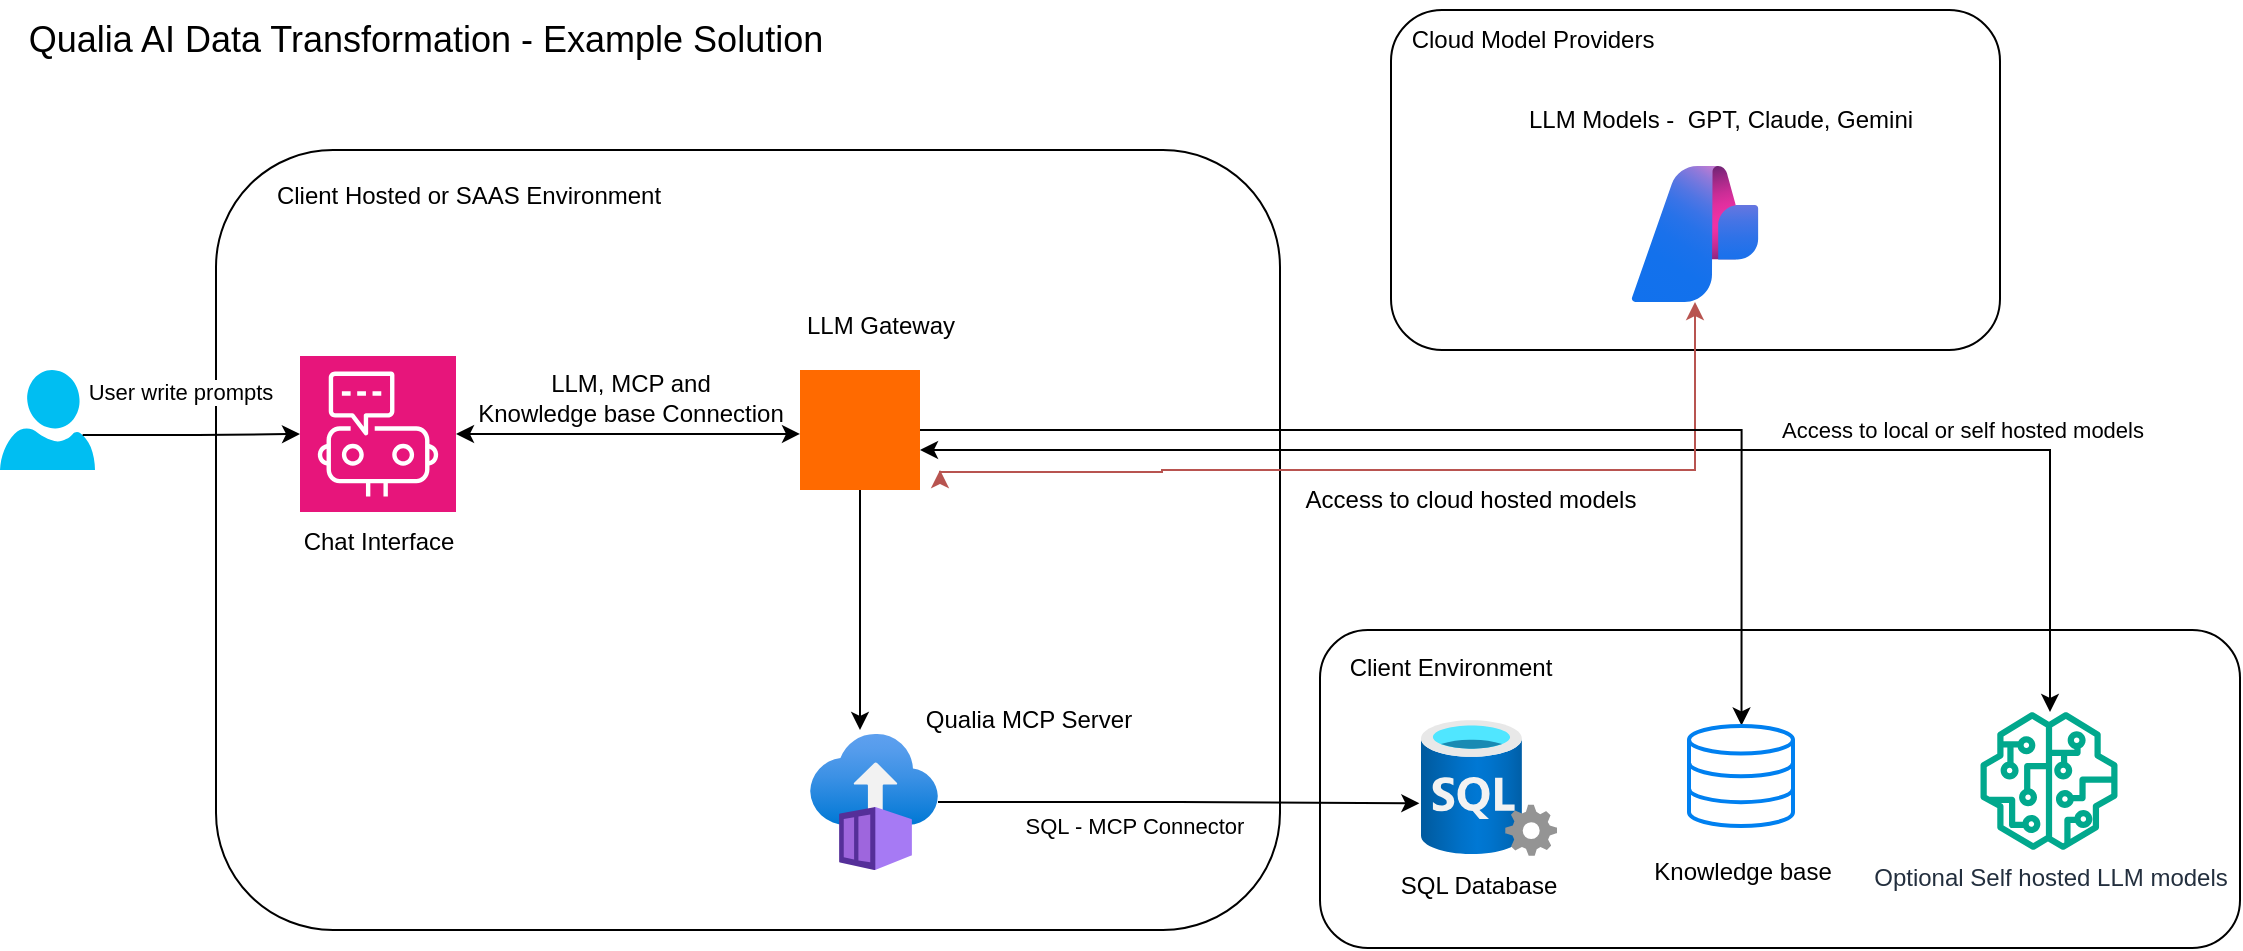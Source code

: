 <mxfile version="28.1.2">
  <diagram name="Page-1" id="joAhnmZB9FQfuVbwyIFh">
    <mxGraphModel dx="1558" dy="1247" grid="1" gridSize="10" guides="1" tooltips="1" connect="1" arrows="1" fold="1" page="1" pageScale="1" pageWidth="827" pageHeight="1169" math="0" shadow="0">
      <root>
        <mxCell id="0" />
        <mxCell id="1" parent="0" />
        <mxCell id="72epLjfGmpezKTDvvbOs-48" value="" style="rounded=1;whiteSpace=wrap;html=1;" vertex="1" parent="1">
          <mxGeometry x="955.5" y="353" width="304.5" height="170" as="geometry" />
        </mxCell>
        <mxCell id="72epLjfGmpezKTDvvbOs-33" value="" style="rounded=1;whiteSpace=wrap;html=1;" vertex="1" parent="1">
          <mxGeometry x="920" y="663" width="460" height="159" as="geometry" />
        </mxCell>
        <mxCell id="72epLjfGmpezKTDvvbOs-45" value="" style="rounded=1;whiteSpace=wrap;html=1;" vertex="1" parent="1">
          <mxGeometry x="368" y="423" width="532" height="390" as="geometry" />
        </mxCell>
        <mxCell id="72epLjfGmpezKTDvvbOs-1" value="" style="verticalLabelPosition=bottom;html=1;verticalAlign=top;align=center;strokeColor=none;fillColor=#00BEF2;shape=mxgraph.azure.user;" vertex="1" parent="1">
          <mxGeometry x="260" y="533" width="47.5" height="50" as="geometry" />
        </mxCell>
        <mxCell id="72epLjfGmpezKTDvvbOs-2" value="" style="sketch=0;points=[[0,0,0],[0.25,0,0],[0.5,0,0],[0.75,0,0],[1,0,0],[0,1,0],[0.25,1,0],[0.5,1,0],[0.75,1,0],[1,1,0],[0,0.25,0],[0,0.5,0],[0,0.75,0],[1,0.25,0],[1,0.5,0],[1,0.75,0]];points=[[0,0,0],[0.25,0,0],[0.5,0,0],[0.75,0,0],[1,0,0],[0,1,0],[0.25,1,0],[0.5,1,0],[0.75,1,0],[1,1,0],[0,0.25,0],[0,0.5,0],[0,0.75,0],[1,0.25,0],[1,0.5,0],[1,0.75,0]];outlineConnect=0;fontColor=#232F3E;fillColor=#E7157B;strokeColor=#ffffff;dashed=0;verticalLabelPosition=bottom;verticalAlign=top;align=center;html=1;fontSize=12;fontStyle=0;aspect=fixed;shape=mxgraph.aws4.resourceIcon;resIcon=mxgraph.aws4.chatbot;" vertex="1" parent="1">
          <mxGeometry x="410" y="526" width="78" height="78" as="geometry" />
        </mxCell>
        <mxCell id="72epLjfGmpezKTDvvbOs-42" style="edgeStyle=orthogonalEdgeStyle;rounded=0;orthogonalLoop=1;jettySize=auto;html=1;" edge="1" parent="1" source="72epLjfGmpezKTDvvbOs-3">
          <mxGeometry relative="1" as="geometry">
            <mxPoint x="690" y="713" as="targetPoint" />
          </mxGeometry>
        </mxCell>
        <mxCell id="72epLjfGmpezKTDvvbOs-50" style="edgeStyle=orthogonalEdgeStyle;rounded=0;orthogonalLoop=1;jettySize=auto;html=1;startArrow=classic;startFill=1;" edge="1" parent="1" source="72epLjfGmpezKTDvvbOs-3" target="72epLjfGmpezKTDvvbOs-47">
          <mxGeometry relative="1" as="geometry">
            <Array as="points">
              <mxPoint x="1285" y="573" />
            </Array>
          </mxGeometry>
        </mxCell>
        <mxCell id="72epLjfGmpezKTDvvbOs-52" value="Access to local or self hosted models" style="edgeLabel;html=1;align=center;verticalAlign=middle;resizable=0;points=[];" vertex="1" connectable="0" parent="72epLjfGmpezKTDvvbOs-50">
          <mxGeometry x="0.298" y="5" relative="1" as="geometry">
            <mxPoint x="69" y="-5" as="offset" />
          </mxGeometry>
        </mxCell>
        <mxCell id="72epLjfGmpezKTDvvbOs-3" value="" style="points=[];aspect=fixed;html=1;align=center;shadow=0;dashed=0;fillColor=#FF6A00;strokeColor=none;shape=mxgraph.alibaba_cloud.realtime_compute;" vertex="1" parent="1">
          <mxGeometry x="660" y="533" width="60" height="60" as="geometry" />
        </mxCell>
        <mxCell id="72epLjfGmpezKTDvvbOs-5" style="edgeStyle=orthogonalEdgeStyle;rounded=0;orthogonalLoop=1;jettySize=auto;html=1;exitX=0.87;exitY=0.65;exitDx=0;exitDy=0;exitPerimeter=0;entryX=0;entryY=0.5;entryDx=0;entryDy=0;entryPerimeter=0;" edge="1" parent="1" source="72epLjfGmpezKTDvvbOs-1" target="72epLjfGmpezKTDvvbOs-2">
          <mxGeometry relative="1" as="geometry" />
        </mxCell>
        <mxCell id="72epLjfGmpezKTDvvbOs-18" value="User write prompts" style="edgeLabel;html=1;align=center;verticalAlign=middle;resizable=0;points=[];" vertex="1" connectable="0" parent="72epLjfGmpezKTDvvbOs-5">
          <mxGeometry x="-0.511" y="1" relative="1" as="geometry">
            <mxPoint x="22" y="-21" as="offset" />
          </mxGeometry>
        </mxCell>
        <mxCell id="72epLjfGmpezKTDvvbOs-6" style="edgeStyle=orthogonalEdgeStyle;rounded=0;orthogonalLoop=1;jettySize=auto;html=1;exitX=1;exitY=0.5;exitDx=0;exitDy=0;exitPerimeter=0;entryX=0;entryY=0.533;entryDx=0;entryDy=0;entryPerimeter=0;startArrow=classic;startFill=1;" edge="1" parent="1" source="72epLjfGmpezKTDvvbOs-2" target="72epLjfGmpezKTDvvbOs-3">
          <mxGeometry relative="1" as="geometry" />
        </mxCell>
        <mxCell id="72epLjfGmpezKTDvvbOs-23" style="edgeStyle=orthogonalEdgeStyle;rounded=0;orthogonalLoop=1;jettySize=auto;html=1;strokeColor=#b85450;fillColor=#f8cecc;startArrow=classic;startFill=1;" edge="1" parent="1" source="72epLjfGmpezKTDvvbOs-8">
          <mxGeometry relative="1" as="geometry">
            <mxPoint x="730" y="583" as="targetPoint" />
            <Array as="points">
              <mxPoint x="841" y="583" />
              <mxPoint x="841" y="584" />
            </Array>
          </mxGeometry>
        </mxCell>
        <mxCell id="72epLjfGmpezKTDvvbOs-8" value="" style="image;aspect=fixed;html=1;points=[];align=center;fontSize=12;image=img/lib/azure2/ai_machine_learning/AI_Studio.svg;" vertex="1" parent="1">
          <mxGeometry x="1075.5" y="431" width="64" height="68" as="geometry" />
        </mxCell>
        <mxCell id="72epLjfGmpezKTDvvbOs-15" value="LLM Gateway" style="text;html=1;align=center;verticalAlign=middle;resizable=0;points=[];autosize=1;strokeColor=none;fillColor=none;" vertex="1" parent="1">
          <mxGeometry x="650" y="496" width="100" height="30" as="geometry" />
        </mxCell>
        <mxCell id="72epLjfGmpezKTDvvbOs-17" value="LLM Models -&amp;nbsp; GPT, Claude, Gemini" style="text;html=1;align=center;verticalAlign=middle;resizable=0;points=[];autosize=1;strokeColor=none;fillColor=none;" vertex="1" parent="1">
          <mxGeometry x="1010" y="393" width="220" height="30" as="geometry" />
        </mxCell>
        <mxCell id="72epLjfGmpezKTDvvbOs-20" value="LLM, MCP and &lt;br&gt;Knowledge base Connection" style="text;html=1;align=center;verticalAlign=middle;resizable=0;points=[];autosize=1;strokeColor=none;fillColor=none;" vertex="1" parent="1">
          <mxGeometry x="485" y="527" width="180" height="40" as="geometry" />
        </mxCell>
        <mxCell id="72epLjfGmpezKTDvvbOs-21" value="Access to cloud hosted models" style="text;html=1;align=center;verticalAlign=middle;resizable=0;points=[];autosize=1;strokeColor=none;fillColor=none;" vertex="1" parent="1">
          <mxGeometry x="900" y="583" width="190" height="30" as="geometry" />
        </mxCell>
        <mxCell id="72epLjfGmpezKTDvvbOs-26" value="Chat Interface" style="text;html=1;align=center;verticalAlign=middle;resizable=0;points=[];autosize=1;strokeColor=none;fillColor=none;" vertex="1" parent="1">
          <mxGeometry x="399" y="604" width="100" height="30" as="geometry" />
        </mxCell>
        <mxCell id="72epLjfGmpezKTDvvbOs-34" value="" style="group" vertex="1" connectable="0" parent="1">
          <mxGeometry x="665" y="693" width="174" height="90" as="geometry" />
        </mxCell>
        <mxCell id="72epLjfGmpezKTDvvbOs-11" value="" style="image;aspect=fixed;html=1;points=[];align=center;fontSize=12;image=img/lib/azure2/compute/Container_Instances.svg;" vertex="1" parent="72epLjfGmpezKTDvvbOs-34">
          <mxGeometry y="22" width="64" height="68" as="geometry" />
        </mxCell>
        <mxCell id="72epLjfGmpezKTDvvbOs-16" value="Qualia MCP Server" style="text;html=1;align=center;verticalAlign=middle;resizable=0;points=[];autosize=1;strokeColor=none;fillColor=none;" vertex="1" parent="72epLjfGmpezKTDvvbOs-34">
          <mxGeometry x="44" width="130" height="30" as="geometry" />
        </mxCell>
        <mxCell id="72epLjfGmpezKTDvvbOs-43" style="edgeStyle=orthogonalEdgeStyle;rounded=0;orthogonalLoop=1;jettySize=auto;html=1;entryX=-0.012;entryY=0.613;entryDx=0;entryDy=0;entryPerimeter=0;startArrow=none;startFill=0;" edge="1" parent="1" source="72epLjfGmpezKTDvvbOs-11" target="72epLjfGmpezKTDvvbOs-10">
          <mxGeometry relative="1" as="geometry" />
        </mxCell>
        <mxCell id="72epLjfGmpezKTDvvbOs-53" value="SQL - MCP Connector" style="edgeLabel;html=1;align=center;verticalAlign=middle;resizable=0;points=[];" vertex="1" connectable="0" parent="72epLjfGmpezKTDvvbOs-43">
          <mxGeometry x="-0.105" y="4" relative="1" as="geometry">
            <mxPoint x="-10" y="16" as="offset" />
          </mxGeometry>
        </mxCell>
        <mxCell id="72epLjfGmpezKTDvvbOs-44" style="edgeStyle=orthogonalEdgeStyle;rounded=0;orthogonalLoop=1;jettySize=auto;html=1;entryX=0.505;entryY=-0.005;entryDx=0;entryDy=0;entryPerimeter=0;" edge="1" parent="1" source="72epLjfGmpezKTDvvbOs-3" target="72epLjfGmpezKTDvvbOs-30">
          <mxGeometry relative="1" as="geometry" />
        </mxCell>
        <mxCell id="72epLjfGmpezKTDvvbOs-46" value="Client Hosted or SAAS Environment" style="text;html=1;align=center;verticalAlign=middle;resizable=0;points=[];autosize=1;strokeColor=none;fillColor=none;" vertex="1" parent="1">
          <mxGeometry x="384" y="431" width="220" height="30" as="geometry" />
        </mxCell>
        <mxCell id="72epLjfGmpezKTDvvbOs-35" value="" style="group" vertex="1" connectable="0" parent="1">
          <mxGeometry x="948.5" y="708" width="100" height="98" as="geometry" />
        </mxCell>
        <mxCell id="72epLjfGmpezKTDvvbOs-10" value="" style="image;aspect=fixed;html=1;points=[];align=center;fontSize=12;image=img/lib/azure2/databases/SQL_Server.svg;" vertex="1" parent="72epLjfGmpezKTDvvbOs-35">
          <mxGeometry x="22" width="68" height="68" as="geometry" />
        </mxCell>
        <mxCell id="72epLjfGmpezKTDvvbOs-25" value="SQL Database" style="text;html=1;align=center;verticalAlign=middle;resizable=0;points=[];autosize=1;strokeColor=none;fillColor=none;" vertex="1" parent="72epLjfGmpezKTDvvbOs-35">
          <mxGeometry y="68" width="100" height="30" as="geometry" />
        </mxCell>
        <mxCell id="72epLjfGmpezKTDvvbOs-36" value="" style="group" vertex="1" connectable="0" parent="1">
          <mxGeometry x="1075.5" y="711" width="110" height="88" as="geometry" />
        </mxCell>
        <mxCell id="72epLjfGmpezKTDvvbOs-30" value="" style="html=1;verticalLabelPosition=bottom;align=center;labelBackgroundColor=#ffffff;verticalAlign=top;strokeWidth=2;strokeColor=#0080F0;shadow=0;dashed=0;shape=mxgraph.ios7.icons.data;" vertex="1" parent="72epLjfGmpezKTDvvbOs-36">
          <mxGeometry x="29" width="52" height="50" as="geometry" />
        </mxCell>
        <mxCell id="72epLjfGmpezKTDvvbOs-32" value="Knowledge base" style="text;html=1;align=center;verticalAlign=middle;resizable=0;points=[];autosize=1;strokeColor=none;fillColor=none;" vertex="1" parent="72epLjfGmpezKTDvvbOs-36">
          <mxGeometry y="58" width="110" height="30" as="geometry" />
        </mxCell>
        <mxCell id="72epLjfGmpezKTDvvbOs-38" value="Client Environment" style="text;html=1;align=center;verticalAlign=middle;resizable=0;points=[];autosize=1;strokeColor=none;fillColor=none;" vertex="1" parent="1">
          <mxGeometry x="925" y="667" width="120" height="30" as="geometry" />
        </mxCell>
        <mxCell id="72epLjfGmpezKTDvvbOs-47" value="Optional Self hosted LLM models" style="sketch=0;outlineConnect=0;fontColor=#232F3E;gradientColor=none;fillColor=#01A88D;strokeColor=none;dashed=0;verticalLabelPosition=bottom;verticalAlign=top;align=center;html=1;fontSize=12;fontStyle=0;aspect=fixed;pointerEvents=1;shape=mxgraph.aws4.sagemaker_model;" vertex="1" parent="1">
          <mxGeometry x="1250" y="704" width="69" height="69" as="geometry" />
        </mxCell>
        <mxCell id="72epLjfGmpezKTDvvbOs-49" value="Cloud Model Providers" style="text;html=1;align=center;verticalAlign=middle;resizable=0;points=[];autosize=1;strokeColor=none;fillColor=none;" vertex="1" parent="1">
          <mxGeometry x="955.5" y="353" width="140" height="30" as="geometry" />
        </mxCell>
        <mxCell id="72epLjfGmpezKTDvvbOs-51" value="&lt;font style=&quot;font-size: 18px;&quot;&gt;Qualia AI Data Transformation - Example Solution&amp;nbsp;&lt;/font&gt;" style="text;html=1;align=center;verticalAlign=middle;resizable=0;points=[];autosize=1;strokeColor=none;fillColor=none;" vertex="1" parent="1">
          <mxGeometry x="260" y="348" width="430" height="40" as="geometry" />
        </mxCell>
      </root>
    </mxGraphModel>
  </diagram>
</mxfile>
